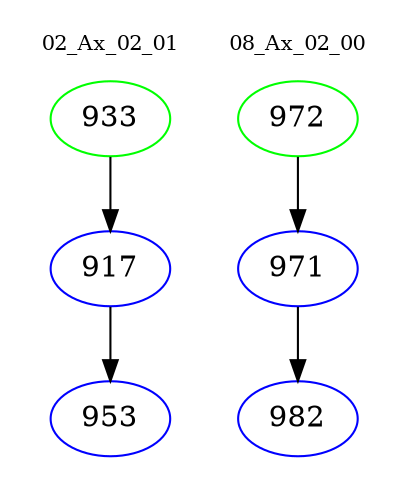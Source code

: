 digraph{
subgraph cluster_0 {
color = white
label = "02_Ax_02_01";
fontsize=10;
T0_933 [label="933", color="green"]
T0_933 -> T0_917 [color="black"]
T0_917 [label="917", color="blue"]
T0_917 -> T0_953 [color="black"]
T0_953 [label="953", color="blue"]
}
subgraph cluster_1 {
color = white
label = "08_Ax_02_00";
fontsize=10;
T1_972 [label="972", color="green"]
T1_972 -> T1_971 [color="black"]
T1_971 [label="971", color="blue"]
T1_971 -> T1_982 [color="black"]
T1_982 [label="982", color="blue"]
}
}

